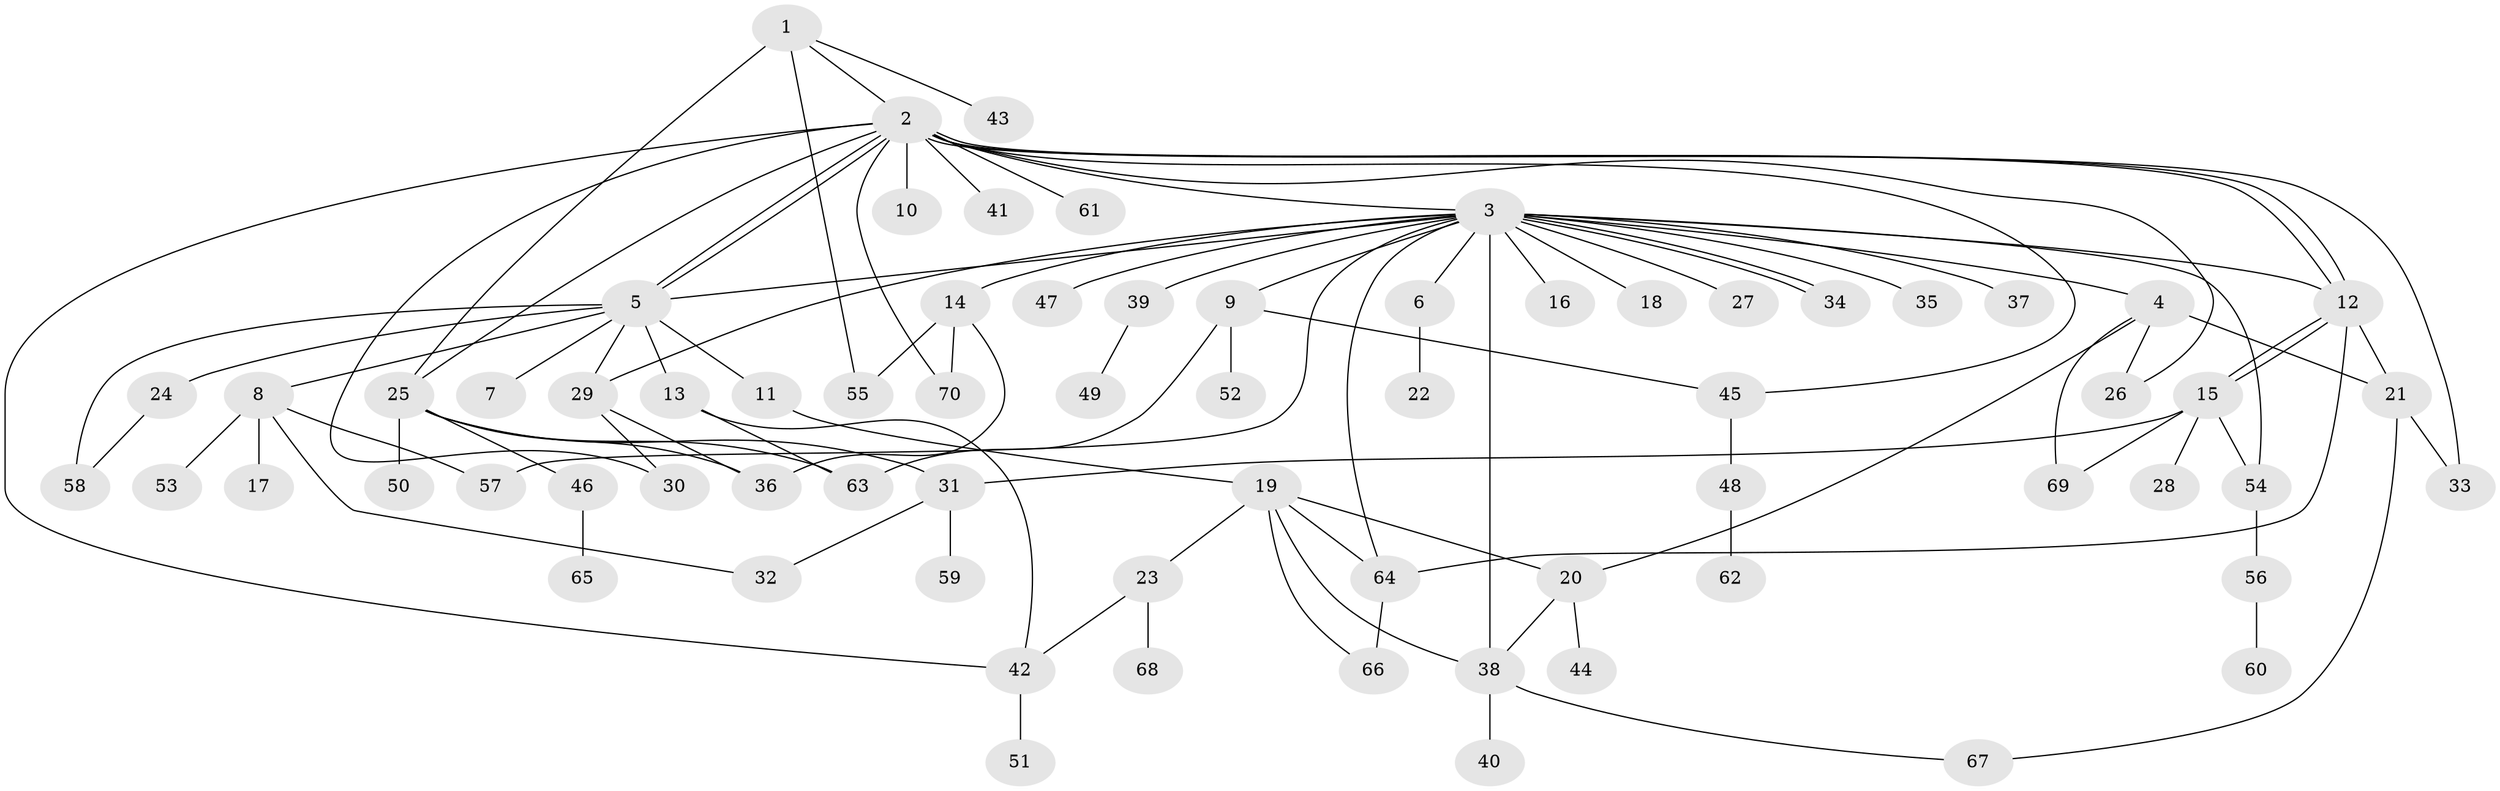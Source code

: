 // Generated by graph-tools (version 1.1) at 2025/01/03/09/25 03:01:47]
// undirected, 70 vertices, 103 edges
graph export_dot {
graph [start="1"]
  node [color=gray90,style=filled];
  1;
  2;
  3;
  4;
  5;
  6;
  7;
  8;
  9;
  10;
  11;
  12;
  13;
  14;
  15;
  16;
  17;
  18;
  19;
  20;
  21;
  22;
  23;
  24;
  25;
  26;
  27;
  28;
  29;
  30;
  31;
  32;
  33;
  34;
  35;
  36;
  37;
  38;
  39;
  40;
  41;
  42;
  43;
  44;
  45;
  46;
  47;
  48;
  49;
  50;
  51;
  52;
  53;
  54;
  55;
  56;
  57;
  58;
  59;
  60;
  61;
  62;
  63;
  64;
  65;
  66;
  67;
  68;
  69;
  70;
  1 -- 2;
  1 -- 25;
  1 -- 43;
  1 -- 55;
  2 -- 3;
  2 -- 5;
  2 -- 5;
  2 -- 10;
  2 -- 12;
  2 -- 12;
  2 -- 25;
  2 -- 26;
  2 -- 30;
  2 -- 33;
  2 -- 41;
  2 -- 42;
  2 -- 45;
  2 -- 61;
  2 -- 70;
  3 -- 4;
  3 -- 5;
  3 -- 6;
  3 -- 9;
  3 -- 12;
  3 -- 14;
  3 -- 16;
  3 -- 18;
  3 -- 27;
  3 -- 29;
  3 -- 34;
  3 -- 34;
  3 -- 35;
  3 -- 37;
  3 -- 38;
  3 -- 39;
  3 -- 47;
  3 -- 54;
  3 -- 57;
  3 -- 64;
  4 -- 20;
  4 -- 21;
  4 -- 26;
  4 -- 69;
  5 -- 7;
  5 -- 8;
  5 -- 11;
  5 -- 13;
  5 -- 24;
  5 -- 29;
  5 -- 58;
  6 -- 22;
  8 -- 17;
  8 -- 32;
  8 -- 53;
  8 -- 57;
  9 -- 45;
  9 -- 52;
  9 -- 63;
  11 -- 19;
  12 -- 15;
  12 -- 15;
  12 -- 21;
  12 -- 64;
  13 -- 42;
  13 -- 63;
  14 -- 36;
  14 -- 55;
  14 -- 70;
  15 -- 28;
  15 -- 31;
  15 -- 54;
  15 -- 69;
  19 -- 20;
  19 -- 23;
  19 -- 38;
  19 -- 64;
  19 -- 66;
  20 -- 38;
  20 -- 44;
  21 -- 33;
  21 -- 67;
  23 -- 42;
  23 -- 68;
  24 -- 58;
  25 -- 31;
  25 -- 36;
  25 -- 46;
  25 -- 50;
  25 -- 63;
  29 -- 30;
  29 -- 36;
  31 -- 32;
  31 -- 59;
  38 -- 40;
  38 -- 67;
  39 -- 49;
  42 -- 51;
  45 -- 48;
  46 -- 65;
  48 -- 62;
  54 -- 56;
  56 -- 60;
  64 -- 66;
}

